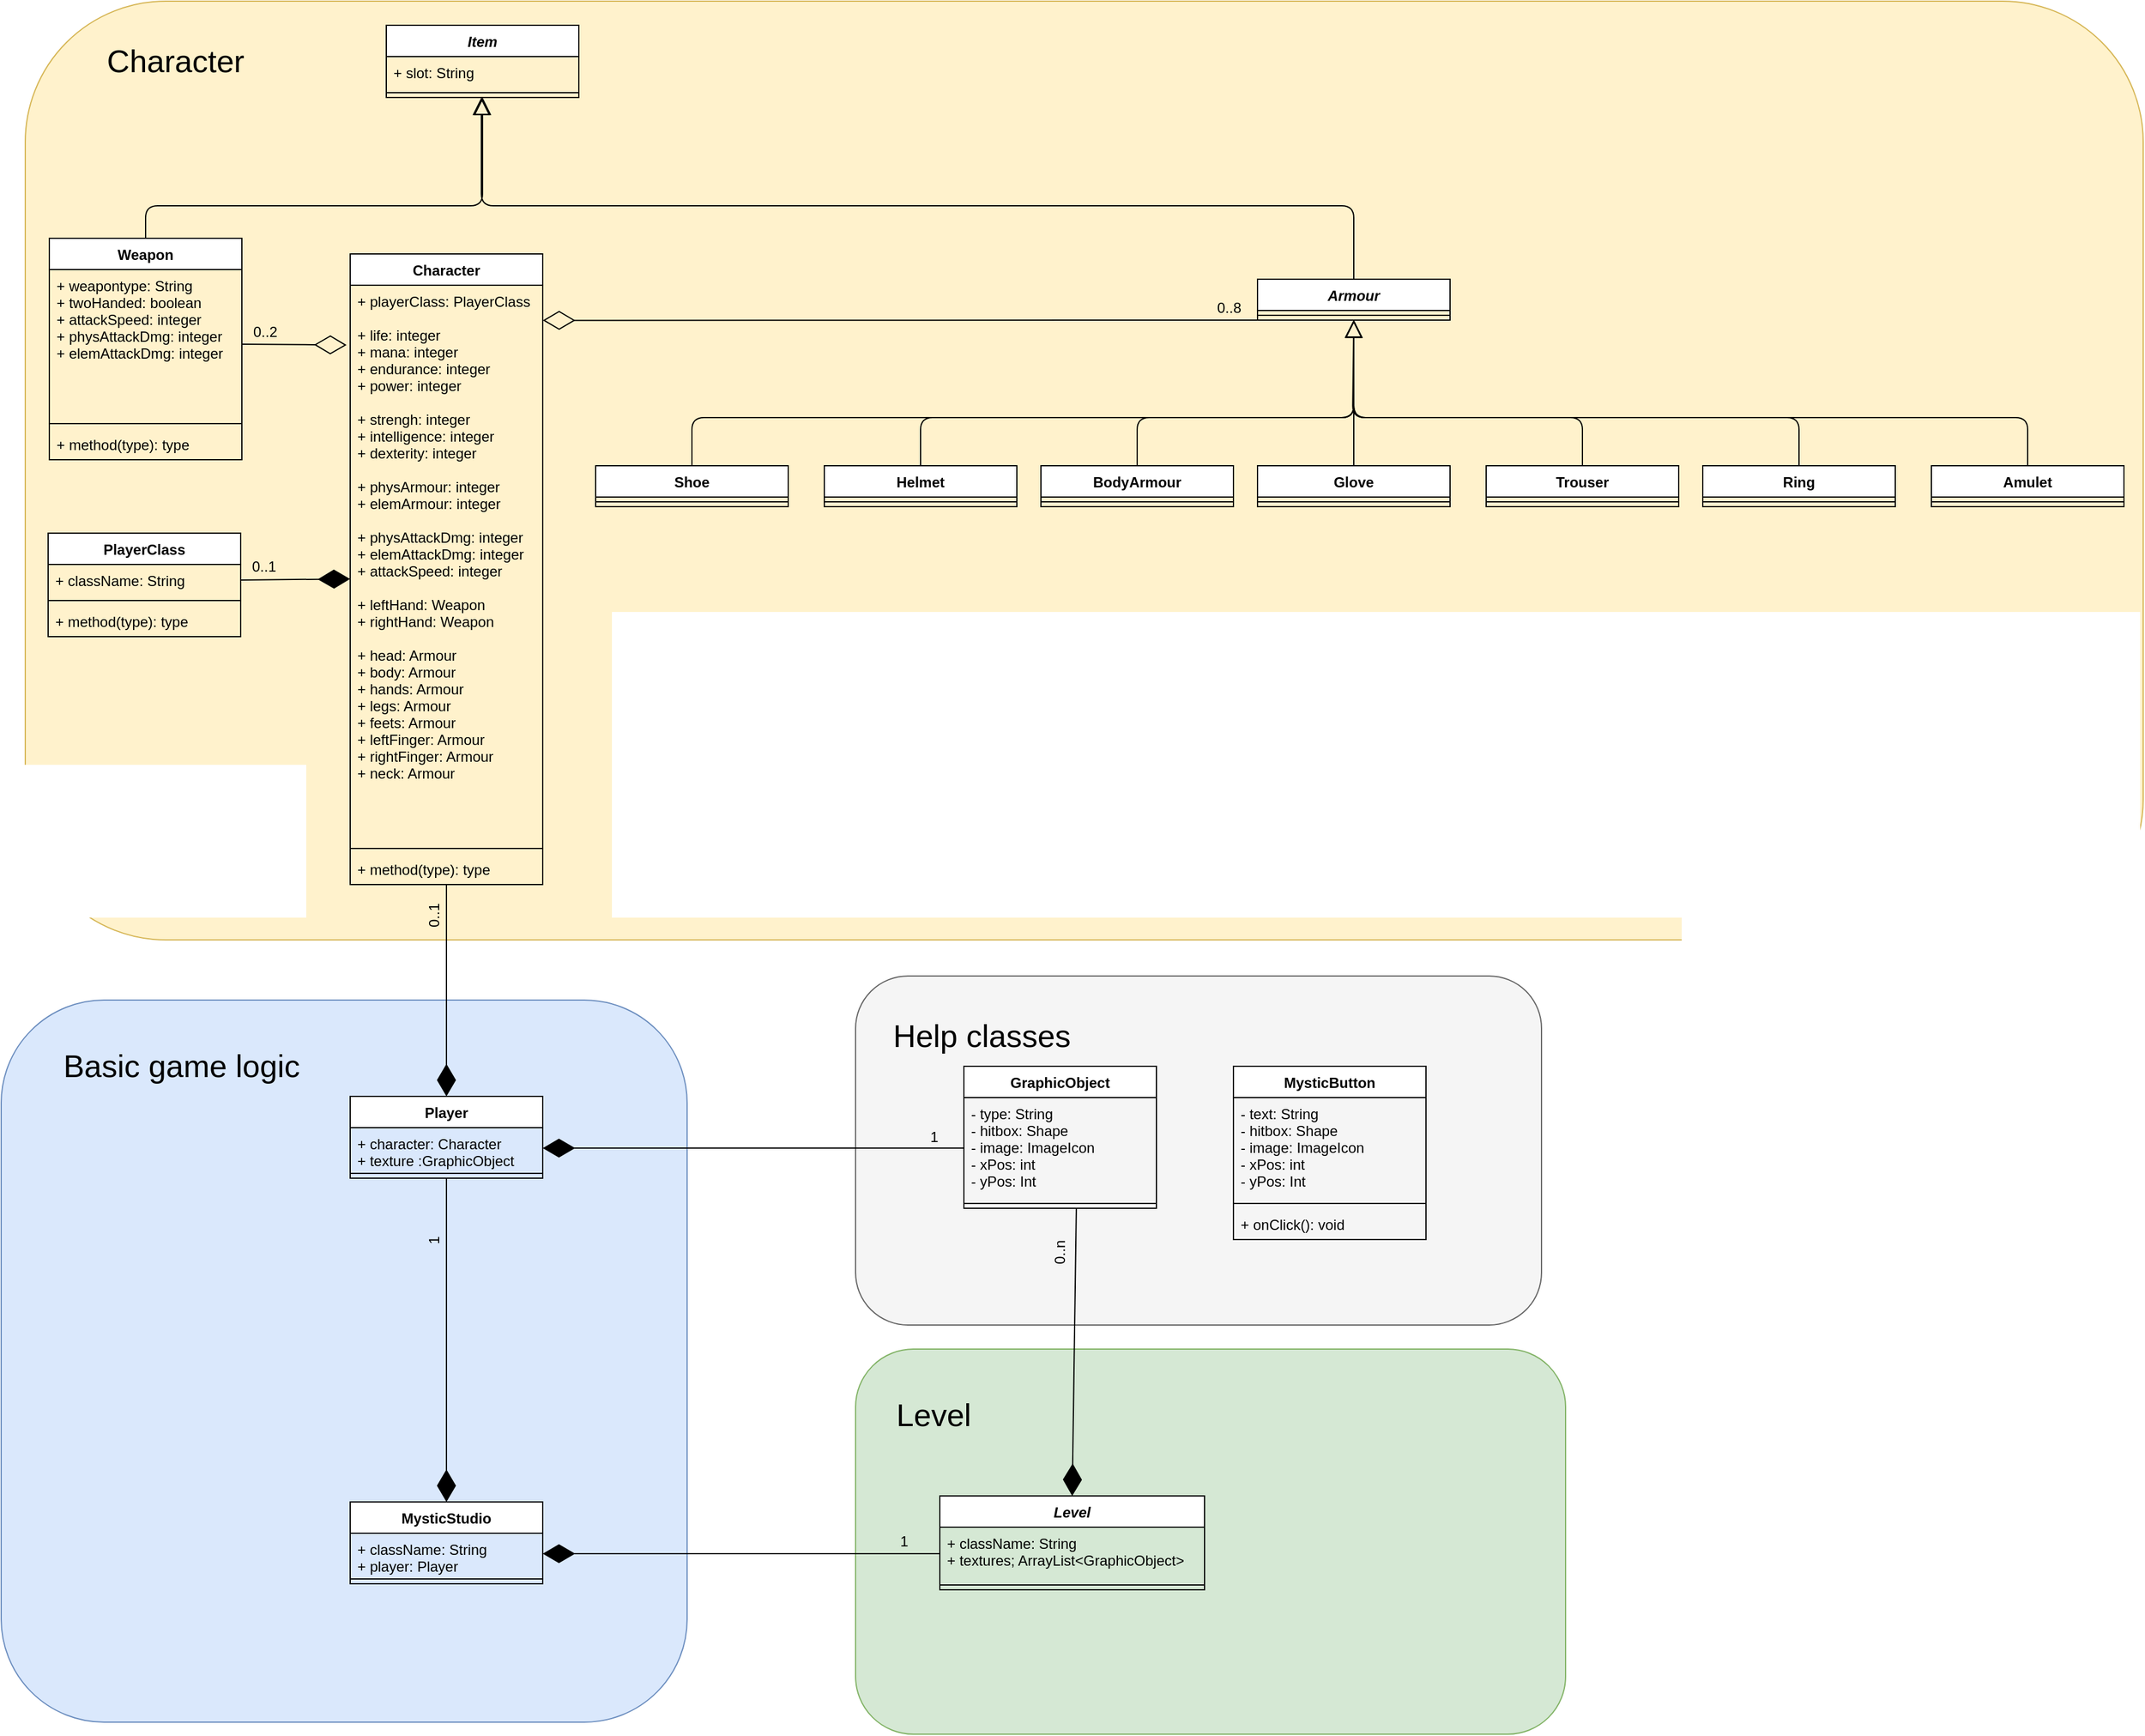 <mxfile version="14.3.0" type="device"><diagram id="z42yw22yz84whNjgM6HL" name="Page-1"><mxGraphModel dx="1422" dy="794" grid="1" gridSize="10" guides="1" tooltips="1" connect="1" arrows="1" fold="1" page="1" pageScale="1" pageWidth="827" pageHeight="1169" math="0" shadow="0"><root><mxCell id="0"/><mxCell id="1" parent="0"/><mxCell id="moZrnRDX5L7phP8U-7QI-23" value="" style="rounded=1;whiteSpace=wrap;html=1;fillColor=#f5f5f5;strokeColor=#666666;fontColor=#333333;" parent="1" vertex="1"><mxGeometry x="720" y="920" width="570" height="290" as="geometry"/></mxCell><mxCell id="moZrnRDX5L7phP8U-7QI-19" value="" style="rounded=1;whiteSpace=wrap;html=1;fillColor=#d5e8d4;strokeColor=#82b366;" parent="1" vertex="1"><mxGeometry x="720" y="1230" width="590" height="320" as="geometry"/></mxCell><mxCell id="moZrnRDX5L7phP8U-7QI-18" value="" style="rounded=1;whiteSpace=wrap;html=1;fillColor=#dae8fc;strokeColor=#6c8ebf;" parent="1" vertex="1"><mxGeometry x="10" y="940" width="570" height="600" as="geometry"/></mxCell><mxCell id="moZrnRDX5L7phP8U-7QI-17" value="" style="rounded=1;whiteSpace=wrap;html=1;fillColor=#fff2cc;strokeColor=#d6b656;" parent="1" vertex="1"><mxGeometry x="30" y="110" width="1760" height="780" as="geometry"/></mxCell><mxCell id="AYrYqdAPjFX4JY3LDJkN-81" value="Character" style="swimlane;fontStyle=1;align=center;verticalAlign=top;childLayout=stackLayout;horizontal=1;startSize=26;horizontalStack=0;resizeParent=1;resizeParentMax=0;resizeLast=0;collapsible=1;marginBottom=0;" parent="1" vertex="1"><mxGeometry x="300" y="320" width="160" height="524" as="geometry"/></mxCell><mxCell id="AYrYqdAPjFX4JY3LDJkN-82" value="+ playerClass: PlayerClass&#10;&#10;+ life: integer&#10;+ mana: integer&#10;+ endurance: integer&#10;+ power: integer&#10;&#10;+ strengh: integer&#10;+ intelligence: integer&#10;+ dexterity: integer&#10;&#10;+ physArmour: integer&#10;+ elemArmour: integer&#10;&#10;+ physAttackDmg: integer&#10;+ elemAttackDmg: integer&#10;+ attackSpeed: integer&#10;&#10;+ leftHand: Weapon&#10;+ rightHand: Weapon&#10;&#10;+ head: Armour&#10;+ body: Armour&#10;+ hands: Armour&#10;+ legs: Armour&#10;+ feets: Armour&#10;+ leftFinger: Armour&#10;+ rightFinger: Armour&#10;+ neck: Armour" style="text;strokeColor=none;fillColor=none;align=left;verticalAlign=top;spacingLeft=4;spacingRight=4;overflow=hidden;rotatable=0;points=[[0,0.5],[1,0.5]];portConstraint=eastwest;" parent="AYrYqdAPjFX4JY3LDJkN-81" vertex="1"><mxGeometry y="26" width="160" height="464" as="geometry"/></mxCell><mxCell id="AYrYqdAPjFX4JY3LDJkN-83" value="" style="line;strokeWidth=1;fillColor=none;align=left;verticalAlign=middle;spacingTop=-1;spacingLeft=3;spacingRight=3;rotatable=0;labelPosition=right;points=[];portConstraint=eastwest;" parent="AYrYqdAPjFX4JY3LDJkN-81" vertex="1"><mxGeometry y="490" width="160" height="8" as="geometry"/></mxCell><mxCell id="AYrYqdAPjFX4JY3LDJkN-84" value="+ method(type): type" style="text;strokeColor=none;fillColor=none;align=left;verticalAlign=top;spacingLeft=4;spacingRight=4;overflow=hidden;rotatable=0;points=[[0,0.5],[1,0.5]];portConstraint=eastwest;" parent="AYrYqdAPjFX4JY3LDJkN-81" vertex="1"><mxGeometry y="498" width="160" height="26" as="geometry"/></mxCell><mxCell id="AYrYqdAPjFX4JY3LDJkN-80" value="" style="endArrow=block;endFill=0;endSize=12;html=1;entryX=0.5;entryY=1;entryDx=0;entryDy=0;exitX=0.5;exitY=0;exitDx=0;exitDy=0;" parent="1" source="AYrYqdAPjFX4JY3LDJkN-66" target="AYrYqdAPjFX4JY3LDJkN-17" edge="1"><mxGeometry width="160" relative="1" as="geometry"><mxPoint x="1224" y="422" as="sourcePoint"/><mxPoint x="1133.52" y="396.026" as="targetPoint"/><Array as="points"><mxPoint x="1694" y="456"/><mxPoint x="1134" y="456"/></Array></mxGeometry></mxCell><mxCell id="AYrYqdAPjFX4JY3LDJkN-6" value="Item" style="swimlane;fontStyle=3;align=center;verticalAlign=top;childLayout=stackLayout;horizontal=1;startSize=26;horizontalStack=0;resizeParent=1;resizeParentMax=0;resizeLast=0;collapsible=1;marginBottom=0;" parent="1" vertex="1"><mxGeometry x="330" y="130" width="160" height="60" as="geometry"><mxRectangle x="330" y="140" width="60" height="26" as="alternateBounds"/></mxGeometry></mxCell><mxCell id="AYrYqdAPjFX4JY3LDJkN-7" value="+ slot: String" style="text;strokeColor=none;fillColor=none;align=left;verticalAlign=top;spacingLeft=4;spacingRight=4;overflow=hidden;rotatable=0;points=[[0,0.5],[1,0.5]];portConstraint=eastwest;" parent="AYrYqdAPjFX4JY3LDJkN-6" vertex="1"><mxGeometry y="26" width="160" height="26" as="geometry"/></mxCell><mxCell id="AYrYqdAPjFX4JY3LDJkN-8" value="" style="line;strokeWidth=1;fillColor=none;align=left;verticalAlign=middle;spacingTop=-1;spacingLeft=3;spacingRight=3;rotatable=0;labelPosition=right;points=[];portConstraint=eastwest;" parent="AYrYqdAPjFX4JY3LDJkN-6" vertex="1"><mxGeometry y="52" width="160" height="8" as="geometry"/></mxCell><mxCell id="AYrYqdAPjFX4JY3LDJkN-13" value="Weapon" style="swimlane;fontStyle=1;align=center;verticalAlign=top;childLayout=stackLayout;horizontal=1;startSize=26;horizontalStack=0;resizeParent=1;resizeParentMax=0;resizeLast=0;collapsible=1;marginBottom=0;" parent="1" vertex="1"><mxGeometry x="50" y="307" width="160" height="184" as="geometry"/></mxCell><mxCell id="AYrYqdAPjFX4JY3LDJkN-14" value="+ weapontype: String&#10;+ twoHanded: boolean&#10;+ attackSpeed: integer&#10;+ physAttackDmg: integer&#10;+ elemAttackDmg: integer" style="text;strokeColor=none;fillColor=none;align=left;verticalAlign=top;spacingLeft=4;spacingRight=4;overflow=hidden;rotatable=0;points=[[0,0.5],[1,0.5]];portConstraint=eastwest;" parent="AYrYqdAPjFX4JY3LDJkN-13" vertex="1"><mxGeometry y="26" width="160" height="124" as="geometry"/></mxCell><mxCell id="AYrYqdAPjFX4JY3LDJkN-15" value="" style="line;strokeWidth=1;fillColor=none;align=left;verticalAlign=middle;spacingTop=-1;spacingLeft=3;spacingRight=3;rotatable=0;labelPosition=right;points=[];portConstraint=eastwest;" parent="AYrYqdAPjFX4JY3LDJkN-13" vertex="1"><mxGeometry y="150" width="160" height="8" as="geometry"/></mxCell><mxCell id="AYrYqdAPjFX4JY3LDJkN-16" value="+ method(type): type" style="text;strokeColor=none;fillColor=none;align=left;verticalAlign=top;spacingLeft=4;spacingRight=4;overflow=hidden;rotatable=0;points=[[0,0.5],[1,0.5]];portConstraint=eastwest;" parent="AYrYqdAPjFX4JY3LDJkN-13" vertex="1"><mxGeometry y="158" width="160" height="26" as="geometry"/></mxCell><mxCell id="AYrYqdAPjFX4JY3LDJkN-17" value="Armour" style="swimlane;fontStyle=3;align=center;verticalAlign=top;childLayout=stackLayout;horizontal=1;startSize=26;horizontalStack=0;resizeParent=1;resizeParentMax=0;resizeLast=0;collapsible=1;marginBottom=0;" parent="1" vertex="1"><mxGeometry x="1054" y="341" width="160" height="34" as="geometry"/></mxCell><mxCell id="AYrYqdAPjFX4JY3LDJkN-19" value="" style="line;strokeWidth=1;fillColor=none;align=left;verticalAlign=middle;spacingTop=-1;spacingLeft=3;spacingRight=3;rotatable=0;labelPosition=right;points=[];portConstraint=eastwest;" parent="AYrYqdAPjFX4JY3LDJkN-17" vertex="1"><mxGeometry y="26" width="160" height="8" as="geometry"/></mxCell><mxCell id="AYrYqdAPjFX4JY3LDJkN-28" value="" style="endArrow=block;endFill=0;endSize=12;html=1;exitX=0.5;exitY=0;exitDx=0;exitDy=0;entryX=0.5;entryY=1;entryDx=0;entryDy=0;" parent="1" source="AYrYqdAPjFX4JY3LDJkN-13" target="AYrYqdAPjFX4JY3LDJkN-6" edge="1"><mxGeometry width="160" relative="1" as="geometry"><mxPoint x="280" y="300" as="sourcePoint"/><mxPoint x="408.857" y="230" as="targetPoint"/><Array as="points"><mxPoint x="130" y="280"/><mxPoint x="410" y="280"/></Array></mxGeometry></mxCell><mxCell id="AYrYqdAPjFX4JY3LDJkN-29" value="" style="endArrow=block;endFill=0;endSize=12;html=1;exitX=0.5;exitY=0;exitDx=0;exitDy=0;" parent="1" source="AYrYqdAPjFX4JY3LDJkN-17" edge="1"><mxGeometry width="160" relative="1" as="geometry"><mxPoint x="390" y="280" as="sourcePoint"/><mxPoint x="409" y="190" as="targetPoint"/><Array as="points"><mxPoint x="1134" y="280"/><mxPoint x="409" y="280"/></Array></mxGeometry></mxCell><mxCell id="AYrYqdAPjFX4JY3LDJkN-42" value="BodyArmour" style="swimlane;fontStyle=1;align=center;verticalAlign=top;childLayout=stackLayout;horizontal=1;startSize=26;horizontalStack=0;resizeParent=1;resizeParentMax=0;resizeLast=0;collapsible=1;marginBottom=0;" parent="1" vertex="1"><mxGeometry x="874" y="496" width="160" height="34" as="geometry"/></mxCell><mxCell id="AYrYqdAPjFX4JY3LDJkN-44" value="" style="line;strokeWidth=1;fillColor=none;align=left;verticalAlign=middle;spacingTop=-1;spacingLeft=3;spacingRight=3;rotatable=0;labelPosition=right;points=[];portConstraint=eastwest;" parent="AYrYqdAPjFX4JY3LDJkN-42" vertex="1"><mxGeometry y="26" width="160" height="8" as="geometry"/></mxCell><mxCell id="AYrYqdAPjFX4JY3LDJkN-46" value="Helmet" style="swimlane;fontStyle=1;align=center;verticalAlign=top;childLayout=stackLayout;horizontal=1;startSize=26;horizontalStack=0;resizeParent=1;resizeParentMax=0;resizeLast=0;collapsible=1;marginBottom=0;" parent="1" vertex="1"><mxGeometry x="694" y="496" width="160" height="34" as="geometry"/></mxCell><mxCell id="AYrYqdAPjFX4JY3LDJkN-48" value="" style="line;strokeWidth=1;fillColor=none;align=left;verticalAlign=middle;spacingTop=-1;spacingLeft=3;spacingRight=3;rotatable=0;labelPosition=right;points=[];portConstraint=eastwest;" parent="AYrYqdAPjFX4JY3LDJkN-46" vertex="1"><mxGeometry y="26" width="160" height="8" as="geometry"/></mxCell><mxCell id="AYrYqdAPjFX4JY3LDJkN-50" value="Shoe" style="swimlane;fontStyle=1;align=center;verticalAlign=top;childLayout=stackLayout;horizontal=1;startSize=26;horizontalStack=0;resizeParent=1;resizeParentMax=0;resizeLast=0;collapsible=1;marginBottom=0;" parent="1" vertex="1"><mxGeometry x="504" y="496" width="160" height="34" as="geometry"/></mxCell><mxCell id="AYrYqdAPjFX4JY3LDJkN-52" value="" style="line;strokeWidth=1;fillColor=none;align=left;verticalAlign=middle;spacingTop=-1;spacingLeft=3;spacingRight=3;rotatable=0;labelPosition=right;points=[];portConstraint=eastwest;" parent="AYrYqdAPjFX4JY3LDJkN-50" vertex="1"><mxGeometry y="26" width="160" height="8" as="geometry"/></mxCell><mxCell id="AYrYqdAPjFX4JY3LDJkN-54" value="Glove" style="swimlane;fontStyle=1;align=center;verticalAlign=top;childLayout=stackLayout;horizontal=1;startSize=26;horizontalStack=0;resizeParent=1;resizeParentMax=0;resizeLast=0;collapsible=1;marginBottom=0;" parent="1" vertex="1"><mxGeometry x="1054" y="496" width="160" height="34" as="geometry"/></mxCell><mxCell id="AYrYqdAPjFX4JY3LDJkN-56" value="" style="line;strokeWidth=1;fillColor=none;align=left;verticalAlign=middle;spacingTop=-1;spacingLeft=3;spacingRight=3;rotatable=0;labelPosition=right;points=[];portConstraint=eastwest;" parent="AYrYqdAPjFX4JY3LDJkN-54" vertex="1"><mxGeometry y="26" width="160" height="8" as="geometry"/></mxCell><mxCell id="AYrYqdAPjFX4JY3LDJkN-58" value="Trouser" style="swimlane;fontStyle=1;align=center;verticalAlign=top;childLayout=stackLayout;horizontal=1;startSize=26;horizontalStack=0;resizeParent=1;resizeParentMax=0;resizeLast=0;collapsible=1;marginBottom=0;" parent="1" vertex="1"><mxGeometry x="1244" y="496" width="160" height="34" as="geometry"/></mxCell><mxCell id="AYrYqdAPjFX4JY3LDJkN-60" value="" style="line;strokeWidth=1;fillColor=none;align=left;verticalAlign=middle;spacingTop=-1;spacingLeft=3;spacingRight=3;rotatable=0;labelPosition=right;points=[];portConstraint=eastwest;" parent="AYrYqdAPjFX4JY3LDJkN-58" vertex="1"><mxGeometry y="26" width="160" height="8" as="geometry"/></mxCell><mxCell id="AYrYqdAPjFX4JY3LDJkN-62" value="Ring" style="swimlane;fontStyle=1;align=center;verticalAlign=top;childLayout=stackLayout;horizontal=1;startSize=26;horizontalStack=0;resizeParent=1;resizeParentMax=0;resizeLast=0;collapsible=1;marginBottom=0;" parent="1" vertex="1"><mxGeometry x="1424" y="496" width="160" height="34" as="geometry"/></mxCell><mxCell id="AYrYqdAPjFX4JY3LDJkN-64" value="" style="line;strokeWidth=1;fillColor=none;align=left;verticalAlign=middle;spacingTop=-1;spacingLeft=3;spacingRight=3;rotatable=0;labelPosition=right;points=[];portConstraint=eastwest;" parent="AYrYqdAPjFX4JY3LDJkN-62" vertex="1"><mxGeometry y="26" width="160" height="8" as="geometry"/></mxCell><mxCell id="AYrYqdAPjFX4JY3LDJkN-66" value="Amulet" style="swimlane;fontStyle=1;align=center;verticalAlign=top;childLayout=stackLayout;horizontal=1;startSize=26;horizontalStack=0;resizeParent=1;resizeParentMax=0;resizeLast=0;collapsible=1;marginBottom=0;" parent="1" vertex="1"><mxGeometry x="1614" y="496" width="160" height="34" as="geometry"/></mxCell><mxCell id="AYrYqdAPjFX4JY3LDJkN-68" value="" style="line;strokeWidth=1;fillColor=none;align=left;verticalAlign=middle;spacingTop=-1;spacingLeft=3;spacingRight=3;rotatable=0;labelPosition=right;points=[];portConstraint=eastwest;" parent="AYrYqdAPjFX4JY3LDJkN-66" vertex="1"><mxGeometry y="26" width="160" height="8" as="geometry"/></mxCell><mxCell id="AYrYqdAPjFX4JY3LDJkN-74" value="" style="endArrow=block;endFill=0;endSize=12;html=1;exitX=0.5;exitY=0;exitDx=0;exitDy=0;entryX=0.5;entryY=1;entryDx=0;entryDy=0;" parent="1" source="AYrYqdAPjFX4JY3LDJkN-50" target="AYrYqdAPjFX4JY3LDJkN-17" edge="1"><mxGeometry width="160" relative="1" as="geometry"><mxPoint x="794" y="456" as="sourcePoint"/><mxPoint x="1134" y="396" as="targetPoint"/><Array as="points"><mxPoint x="584" y="456"/><mxPoint x="1134" y="456"/></Array></mxGeometry></mxCell><mxCell id="AYrYqdAPjFX4JY3LDJkN-75" value="" style="endArrow=block;endFill=0;endSize=12;html=1;entryX=0.5;entryY=1;entryDx=0;entryDy=0;exitX=0.5;exitY=0;exitDx=0;exitDy=0;" parent="1" source="AYrYqdAPjFX4JY3LDJkN-46" target="AYrYqdAPjFX4JY3LDJkN-17" edge="1"><mxGeometry width="160" relative="1" as="geometry"><mxPoint x="974" y="476" as="sourcePoint"/><mxPoint x="1134" y="396.598" as="targetPoint"/><Array as="points"><mxPoint x="774" y="456"/><mxPoint x="1134" y="456"/></Array></mxGeometry></mxCell><mxCell id="AYrYqdAPjFX4JY3LDJkN-76" value="" style="endArrow=block;endFill=0;endSize=12;html=1;entryX=0.5;entryY=1;entryDx=0;entryDy=0;exitX=0.5;exitY=0;exitDx=0;exitDy=0;" parent="1" source="AYrYqdAPjFX4JY3LDJkN-42" target="AYrYqdAPjFX4JY3LDJkN-17" edge="1"><mxGeometry width="160" relative="1" as="geometry"><mxPoint x="964" y="476" as="sourcePoint"/><mxPoint x="1134" y="396.026" as="targetPoint"/><Array as="points"><mxPoint x="954" y="456"/><mxPoint x="1134" y="456"/></Array></mxGeometry></mxCell><mxCell id="AYrYqdAPjFX4JY3LDJkN-77" value="" style="endArrow=block;endFill=0;endSize=12;html=1;entryX=0.5;entryY=1;entryDx=0;entryDy=0;exitX=0.5;exitY=0;exitDx=0;exitDy=0;" parent="1" source="AYrYqdAPjFX4JY3LDJkN-54" target="AYrYqdAPjFX4JY3LDJkN-17" edge="1"><mxGeometry width="160" relative="1" as="geometry"><mxPoint x="1024" y="486" as="sourcePoint"/><mxPoint x="1133.52" y="395.974" as="targetPoint"/></mxGeometry></mxCell><mxCell id="AYrYqdAPjFX4JY3LDJkN-78" value="" style="endArrow=block;endFill=0;endSize=12;html=1;exitX=0.5;exitY=0;exitDx=0;exitDy=0;entryX=0.5;entryY=1;entryDx=0;entryDy=0;" parent="1" source="AYrYqdAPjFX4JY3LDJkN-62" target="AYrYqdAPjFX4JY3LDJkN-17" edge="1"><mxGeometry width="160" relative="1" as="geometry"><mxPoint x="1234" y="436" as="sourcePoint"/><mxPoint x="1133.2" y="396.052" as="targetPoint"/><Array as="points"><mxPoint x="1504" y="456"/><mxPoint x="1133" y="456"/></Array></mxGeometry></mxCell><mxCell id="AYrYqdAPjFX4JY3LDJkN-79" value="" style="endArrow=block;endFill=0;endSize=12;html=1;entryX=0.5;entryY=1;entryDx=0;entryDy=0;exitX=0.5;exitY=0;exitDx=0;exitDy=0;" parent="1" source="AYrYqdAPjFX4JY3LDJkN-58" target="AYrYqdAPjFX4JY3LDJkN-17" edge="1"><mxGeometry width="160" relative="1" as="geometry"><mxPoint x="1164" y="466" as="sourcePoint"/><mxPoint x="1133.68" y="395.974" as="targetPoint"/><Array as="points"><mxPoint x="1324" y="456"/><mxPoint x="1134" y="456"/></Array></mxGeometry></mxCell><mxCell id="AYrYqdAPjFX4JY3LDJkN-89" value="0..2" style="text;html=1;align=center;verticalAlign=middle;resizable=0;points=[];autosize=1;" parent="1" vertex="1"><mxGeometry x="209" y="375" width="40" height="20" as="geometry"/></mxCell><mxCell id="AYrYqdAPjFX4JY3LDJkN-90" value="" style="endArrow=diamondThin;endFill=0;endSize=24;html=1;strokeColor=#000000;strokeWidth=1;align=center;entryX=-0.019;entryY=0.107;entryDx=0;entryDy=0;exitX=1;exitY=0.5;exitDx=0;exitDy=0;entryPerimeter=0;" parent="1" source="AYrYqdAPjFX4JY3LDJkN-14" target="AYrYqdAPjFX4JY3LDJkN-82" edge="1"><mxGeometry width="160" relative="1" as="geometry"><mxPoint x="380" y="320" as="sourcePoint"/><mxPoint x="540" y="320" as="targetPoint"/></mxGeometry></mxCell><mxCell id="AYrYqdAPjFX4JY3LDJkN-92" value="" style="endArrow=diamondThin;endFill=0;endSize=24;html=1;strokeColor=#000000;strokeWidth=1;align=center;entryX=1.001;entryY=0.063;entryDx=0;entryDy=0;entryPerimeter=0;exitX=0;exitY=1;exitDx=0;exitDy=0;" parent="1" source="AYrYqdAPjFX4JY3LDJkN-17" target="AYrYqdAPjFX4JY3LDJkN-82" edge="1"><mxGeometry width="160" relative="1" as="geometry"><mxPoint x="1054" y="375" as="sourcePoint"/><mxPoint x="730" y="630" as="targetPoint"/></mxGeometry></mxCell><mxCell id="AYrYqdAPjFX4JY3LDJkN-94" value="0..8" style="text;html=1;align=center;verticalAlign=middle;resizable=0;points=[];autosize=1;" parent="1" vertex="1"><mxGeometry x="1010" y="355" width="40" height="20" as="geometry"/></mxCell><mxCell id="AYrYqdAPjFX4JY3LDJkN-95" value="PlayerClass" style="swimlane;fontStyle=1;align=center;verticalAlign=top;childLayout=stackLayout;horizontal=1;startSize=26;horizontalStack=0;resizeParent=1;resizeParentMax=0;resizeLast=0;collapsible=1;marginBottom=0;" parent="1" vertex="1"><mxGeometry x="49" y="552" width="160" height="86" as="geometry"/></mxCell><mxCell id="AYrYqdAPjFX4JY3LDJkN-96" value="+ className: String" style="text;strokeColor=none;fillColor=none;align=left;verticalAlign=top;spacingLeft=4;spacingRight=4;overflow=hidden;rotatable=0;points=[[0,0.5],[1,0.5]];portConstraint=eastwest;" parent="AYrYqdAPjFX4JY3LDJkN-95" vertex="1"><mxGeometry y="26" width="160" height="26" as="geometry"/></mxCell><mxCell id="AYrYqdAPjFX4JY3LDJkN-97" value="" style="line;strokeWidth=1;fillColor=none;align=left;verticalAlign=middle;spacingTop=-1;spacingLeft=3;spacingRight=3;rotatable=0;labelPosition=right;points=[];portConstraint=eastwest;" parent="AYrYqdAPjFX4JY3LDJkN-95" vertex="1"><mxGeometry y="52" width="160" height="8" as="geometry"/></mxCell><mxCell id="AYrYqdAPjFX4JY3LDJkN-98" value="+ method(type): type" style="text;strokeColor=none;fillColor=none;align=left;verticalAlign=top;spacingLeft=4;spacingRight=4;overflow=hidden;rotatable=0;points=[[0,0.5],[1,0.5]];portConstraint=eastwest;" parent="AYrYqdAPjFX4JY3LDJkN-95" vertex="1"><mxGeometry y="60" width="160" height="26" as="geometry"/></mxCell><mxCell id="AYrYqdAPjFX4JY3LDJkN-100" value="" style="endArrow=diamondThin;endFill=1;endSize=24;html=1;strokeColor=#000000;strokeWidth=1;align=center;entryX=0;entryY=0.526;entryDx=0;entryDy=0;entryPerimeter=0;exitX=1;exitY=0.5;exitDx=0;exitDy=0;" parent="1" source="AYrYqdAPjFX4JY3LDJkN-96" target="AYrYqdAPjFX4JY3LDJkN-82" edge="1"><mxGeometry width="160" relative="1" as="geometry"><mxPoint x="140" y="700" as="sourcePoint"/><mxPoint x="300" y="700" as="targetPoint"/></mxGeometry></mxCell><mxCell id="AYrYqdAPjFX4JY3LDJkN-101" value="0..1" style="text;html=1;align=center;verticalAlign=middle;resizable=0;points=[];autosize=1;" parent="1" vertex="1"><mxGeometry x="208" y="570" width="40" height="20" as="geometry"/></mxCell><mxCell id="moZrnRDX5L7phP8U-7QI-5" value="GraphicObject" style="swimlane;fontStyle=1;align=center;verticalAlign=top;childLayout=stackLayout;horizontal=1;startSize=26;horizontalStack=0;resizeParent=1;resizeParentMax=0;resizeLast=0;collapsible=1;marginBottom=0;" parent="1" vertex="1"><mxGeometry x="810" y="995" width="160" height="118" as="geometry"><mxRectangle x="300" y="960" width="100" height="26" as="alternateBounds"/></mxGeometry></mxCell><mxCell id="moZrnRDX5L7phP8U-7QI-6" value="- type: String&#10;- hitbox: Shape&#10;- image: ImageIcon&#10;- xPos: int&#10;- yPos: Int" style="text;strokeColor=none;fillColor=none;align=left;verticalAlign=top;spacingLeft=4;spacingRight=4;overflow=hidden;rotatable=0;points=[[0,0.5],[1,0.5]];portConstraint=eastwest;" parent="moZrnRDX5L7phP8U-7QI-5" vertex="1"><mxGeometry y="26" width="160" height="84" as="geometry"/></mxCell><mxCell id="moZrnRDX5L7phP8U-7QI-7" value="" style="line;strokeWidth=1;fillColor=none;align=left;verticalAlign=middle;spacingTop=-1;spacingLeft=3;spacingRight=3;rotatable=0;labelPosition=right;points=[];portConstraint=eastwest;" parent="moZrnRDX5L7phP8U-7QI-5" vertex="1"><mxGeometry y="110" width="160" height="8" as="geometry"/></mxCell><mxCell id="moZrnRDX5L7phP8U-7QI-9" value="MysticStudio" style="swimlane;fontStyle=1;align=center;verticalAlign=top;childLayout=stackLayout;horizontal=1;startSize=26;horizontalStack=0;resizeParent=1;resizeParentMax=0;resizeLast=0;collapsible=1;marginBottom=0;" parent="1" vertex="1"><mxGeometry x="300" y="1357" width="160" height="68" as="geometry"/></mxCell><mxCell id="moZrnRDX5L7phP8U-7QI-10" value="+ className: String&#10;+ player: Player&#10;+ level: Level" style="text;strokeColor=none;fillColor=none;align=left;verticalAlign=top;spacingLeft=4;spacingRight=4;overflow=hidden;rotatable=0;points=[[0,0.5],[1,0.5]];portConstraint=eastwest;" parent="moZrnRDX5L7phP8U-7QI-9" vertex="1"><mxGeometry y="26" width="160" height="34" as="geometry"/></mxCell><mxCell id="moZrnRDX5L7phP8U-7QI-11" value="" style="line;strokeWidth=1;fillColor=none;align=left;verticalAlign=middle;spacingTop=-1;spacingLeft=3;spacingRight=3;rotatable=0;labelPosition=right;points=[];portConstraint=eastwest;" parent="moZrnRDX5L7phP8U-7QI-9" vertex="1"><mxGeometry y="60" width="160" height="8" as="geometry"/></mxCell><mxCell id="moZrnRDX5L7phP8U-7QI-13" value="Level" style="swimlane;fontStyle=3;align=center;verticalAlign=top;childLayout=stackLayout;horizontal=1;startSize=26;horizontalStack=0;resizeParent=1;resizeParentMax=0;resizeLast=0;collapsible=1;marginBottom=0;" parent="1" vertex="1"><mxGeometry x="790" y="1352" width="220" height="78" as="geometry"><mxRectangle x="750" y="1020" width="60" height="26" as="alternateBounds"/></mxGeometry></mxCell><mxCell id="moZrnRDX5L7phP8U-7QI-14" value="+ className: String&#10;+ textures; ArrayList&lt;GraphicObject&gt;" style="text;strokeColor=none;fillColor=none;align=left;verticalAlign=top;spacingLeft=4;spacingRight=4;overflow=hidden;rotatable=0;points=[[0,0.5],[1,0.5]];portConstraint=eastwest;" parent="moZrnRDX5L7phP8U-7QI-13" vertex="1"><mxGeometry y="26" width="220" height="44" as="geometry"/></mxCell><mxCell id="moZrnRDX5L7phP8U-7QI-15" value="" style="line;strokeWidth=1;fillColor=none;align=left;verticalAlign=middle;spacingTop=-1;spacingLeft=3;spacingRight=3;rotatable=0;labelPosition=right;points=[];portConstraint=eastwest;" parent="moZrnRDX5L7phP8U-7QI-13" vertex="1"><mxGeometry y="70" width="220" height="8" as="geometry"/></mxCell><mxCell id="moZrnRDX5L7phP8U-7QI-20" value="&lt;font style=&quot;font-size: 26px&quot;&gt;Character&lt;/font&gt;" style="text;html=1;strokeColor=none;fillColor=none;align=center;verticalAlign=middle;whiteSpace=wrap;rounded=0;" parent="1" vertex="1"><mxGeometry x="30" y="110" width="250" height="100" as="geometry"/></mxCell><mxCell id="moZrnRDX5L7phP8U-7QI-21" value="&lt;font style=&quot;font-size: 26px&quot;&gt;Basic game logic&lt;/font&gt;" style="text;html=1;strokeColor=none;fillColor=none;align=center;verticalAlign=middle;whiteSpace=wrap;rounded=0;" parent="1" vertex="1"><mxGeometry x="30" y="940" width="260" height="110" as="geometry"/></mxCell><mxCell id="moZrnRDX5L7phP8U-7QI-22" value="&lt;font style=&quot;font-size: 26px&quot;&gt;Level&lt;/font&gt;" style="text;html=1;strokeColor=none;fillColor=none;align=center;verticalAlign=middle;whiteSpace=wrap;rounded=0;" parent="1" vertex="1"><mxGeometry x="720" y="1250" width="130" height="70" as="geometry"/></mxCell><mxCell id="moZrnRDX5L7phP8U-7QI-24" value="&lt;font style=&quot;font-size: 26px&quot;&gt;Help classes&lt;/font&gt;" style="text;html=1;strokeColor=none;fillColor=none;align=center;verticalAlign=middle;whiteSpace=wrap;rounded=0;" parent="1" vertex="1"><mxGeometry x="720" y="930" width="210" height="80" as="geometry"/></mxCell><mxCell id="XDAu_34R2KyFbJoH7gzY-1" value="Player" style="swimlane;fontStyle=1;align=center;verticalAlign=top;childLayout=stackLayout;horizontal=1;startSize=26;horizontalStack=0;resizeParent=1;resizeParentMax=0;resizeLast=0;collapsible=1;marginBottom=0;" parent="1" vertex="1"><mxGeometry x="300" y="1020" width="160" height="68" as="geometry"/></mxCell><mxCell id="XDAu_34R2KyFbJoH7gzY-2" value="+ character: Character&#10;+ texture :GraphicObject" style="text;strokeColor=none;fillColor=none;align=left;verticalAlign=top;spacingLeft=4;spacingRight=4;overflow=hidden;rotatable=0;points=[[0,0.5],[1,0.5]];portConstraint=eastwest;" parent="XDAu_34R2KyFbJoH7gzY-1" vertex="1"><mxGeometry y="26" width="160" height="34" as="geometry"/></mxCell><mxCell id="XDAu_34R2KyFbJoH7gzY-3" value="" style="line;strokeWidth=1;fillColor=none;align=left;verticalAlign=middle;spacingTop=-1;spacingLeft=3;spacingRight=3;rotatable=0;labelPosition=right;points=[];portConstraint=eastwest;" parent="XDAu_34R2KyFbJoH7gzY-1" vertex="1"><mxGeometry y="60" width="160" height="8" as="geometry"/></mxCell><mxCell id="XDAu_34R2KyFbJoH7gzY-5" value="" style="endArrow=diamondThin;endFill=1;endSize=24;html=1;strokeColor=#000000;strokeWidth=1;align=center;entryX=0.5;entryY=0;entryDx=0;entryDy=0;" parent="1" source="AYrYqdAPjFX4JY3LDJkN-84" target="XDAu_34R2KyFbJoH7gzY-1" edge="1"><mxGeometry width="160" relative="1" as="geometry"><mxPoint x="330" y="970.94" as="sourcePoint"/><mxPoint x="421" y="970.004" as="targetPoint"/></mxGeometry></mxCell><mxCell id="XDAu_34R2KyFbJoH7gzY-6" value="" style="endArrow=diamondThin;endFill=1;endSize=24;html=1;strokeColor=#000000;strokeWidth=1;align=center;entryX=0.5;entryY=0;entryDx=0;entryDy=0;exitX=0.5;exitY=1;exitDx=0;exitDy=0;" parent="1" source="XDAu_34R2KyFbJoH7gzY-1" target="moZrnRDX5L7phP8U-7QI-9" edge="1"><mxGeometry width="160" relative="1" as="geometry"><mxPoint x="380" y="1114" as="sourcePoint"/><mxPoint x="459.41" y="1230" as="targetPoint"/></mxGeometry></mxCell><mxCell id="XDAu_34R2KyFbJoH7gzY-7" value="1" style="text;html=1;align=center;verticalAlign=middle;resizable=0;points=[];autosize=1;rotation=-90;" parent="1" vertex="1"><mxGeometry x="360" y="1130" width="20" height="20" as="geometry"/></mxCell><mxCell id="XDAu_34R2KyFbJoH7gzY-9" value="0..1" style="text;html=1;align=center;verticalAlign=middle;resizable=0;points=[];autosize=1;rotation=-90;" parent="1" vertex="1"><mxGeometry x="350" y="860" width="40" height="20" as="geometry"/></mxCell><mxCell id="XDAu_34R2KyFbJoH7gzY-10" value="" style="endArrow=diamondThin;endFill=1;endSize=24;html=1;strokeColor=#000000;strokeWidth=1;align=center;entryX=1;entryY=0.5;entryDx=0;entryDy=0;exitX=0;exitY=0.5;exitDx=0;exitDy=0;" parent="1" source="moZrnRDX5L7phP8U-7QI-14" target="moZrnRDX5L7phP8U-7QI-10" edge="1"><mxGeometry width="160" relative="1" as="geometry"><mxPoint x="390" y="854" as="sourcePoint"/><mxPoint x="390" y="1030" as="targetPoint"/></mxGeometry></mxCell><mxCell id="XDAu_34R2KyFbJoH7gzY-11" value="1" style="text;html=1;align=center;verticalAlign=middle;resizable=0;points=[];autosize=1;rotation=0;" parent="1" vertex="1"><mxGeometry x="750" y="1380" width="20" height="20" as="geometry"/></mxCell><mxCell id="XDAu_34R2KyFbJoH7gzY-12" value="" style="endArrow=diamondThin;endFill=1;endSize=24;html=1;strokeColor=#000000;strokeWidth=1;align=center;entryX=0.5;entryY=0;entryDx=0;entryDy=0;exitX=0.584;exitY=1.029;exitDx=0;exitDy=0;exitPerimeter=0;" parent="1" source="moZrnRDX5L7phP8U-7QI-7" target="moZrnRDX5L7phP8U-7QI-13" edge="1"><mxGeometry width="160" relative="1" as="geometry"><mxPoint x="899.28" y="1183.172" as="sourcePoint"/><mxPoint x="850" y="1280" as="targetPoint"/></mxGeometry></mxCell><mxCell id="XDAu_34R2KyFbJoH7gzY-13" value="" style="endArrow=diamondThin;endFill=1;endSize=24;html=1;strokeColor=#000000;strokeWidth=1;align=center;exitX=0;exitY=0.5;exitDx=0;exitDy=0;entryX=1;entryY=0.5;entryDx=0;entryDy=0;" parent="1" source="moZrnRDX5L7phP8U-7QI-6" edge="1" target="XDAu_34R2KyFbJoH7gzY-2"><mxGeometry width="160" relative="1" as="geometry"><mxPoint x="460" y="1063" as="sourcePoint"/><mxPoint x="460" y="1101.558" as="targetPoint"/></mxGeometry></mxCell><mxCell id="XDAu_34R2KyFbJoH7gzY-14" value="0..n" style="text;html=1;align=center;verticalAlign=middle;resizable=0;points=[];autosize=1;rotation=-90;" parent="1" vertex="1"><mxGeometry x="870" y="1140" width="40" height="20" as="geometry"/></mxCell><mxCell id="XDAu_34R2KyFbJoH7gzY-15" value="1" style="text;html=1;align=center;verticalAlign=middle;resizable=0;points=[];autosize=1;rotation=0;" parent="1" vertex="1"><mxGeometry x="775" y="1044" width="20" height="20" as="geometry"/></mxCell><mxCell id="E2QZa2QlRKeDgJVfbO3z-1" value="MysticButton" style="swimlane;fontStyle=1;align=center;verticalAlign=top;childLayout=stackLayout;horizontal=1;startSize=26;horizontalStack=0;resizeParent=1;resizeParentMax=0;resizeLast=0;collapsible=1;marginBottom=0;" parent="1" vertex="1"><mxGeometry x="1034" y="995" width="160" height="144" as="geometry"><mxRectangle x="300" y="960" width="100" height="26" as="alternateBounds"/></mxGeometry></mxCell><mxCell id="E2QZa2QlRKeDgJVfbO3z-2" value="- text: String&#10;- hitbox: Shape&#10;- image: ImageIcon&#10;- xPos: int&#10;- yPos: Int" style="text;strokeColor=none;fillColor=none;align=left;verticalAlign=top;spacingLeft=4;spacingRight=4;overflow=hidden;rotatable=0;points=[[0,0.5],[1,0.5]];portConstraint=eastwest;" parent="E2QZa2QlRKeDgJVfbO3z-1" vertex="1"><mxGeometry y="26" width="160" height="84" as="geometry"/></mxCell><mxCell id="E2QZa2QlRKeDgJVfbO3z-3" value="" style="line;strokeWidth=1;fillColor=none;align=left;verticalAlign=middle;spacingTop=-1;spacingLeft=3;spacingRight=3;rotatable=0;labelPosition=right;points=[];portConstraint=eastwest;" parent="E2QZa2QlRKeDgJVfbO3z-1" vertex="1"><mxGeometry y="110" width="160" height="8" as="geometry"/></mxCell><mxCell id="E2QZa2QlRKeDgJVfbO3z-4" value="+ onClick(): void" style="text;strokeColor=none;fillColor=none;align=left;verticalAlign=top;spacingLeft=4;spacingRight=4;overflow=hidden;rotatable=0;points=[[0,0.5],[1,0.5]];portConstraint=eastwest;" parent="E2QZa2QlRKeDgJVfbO3z-1" vertex="1"><mxGeometry y="118" width="160" height="26" as="geometry"/></mxCell></root></mxGraphModel></diagram></mxfile>